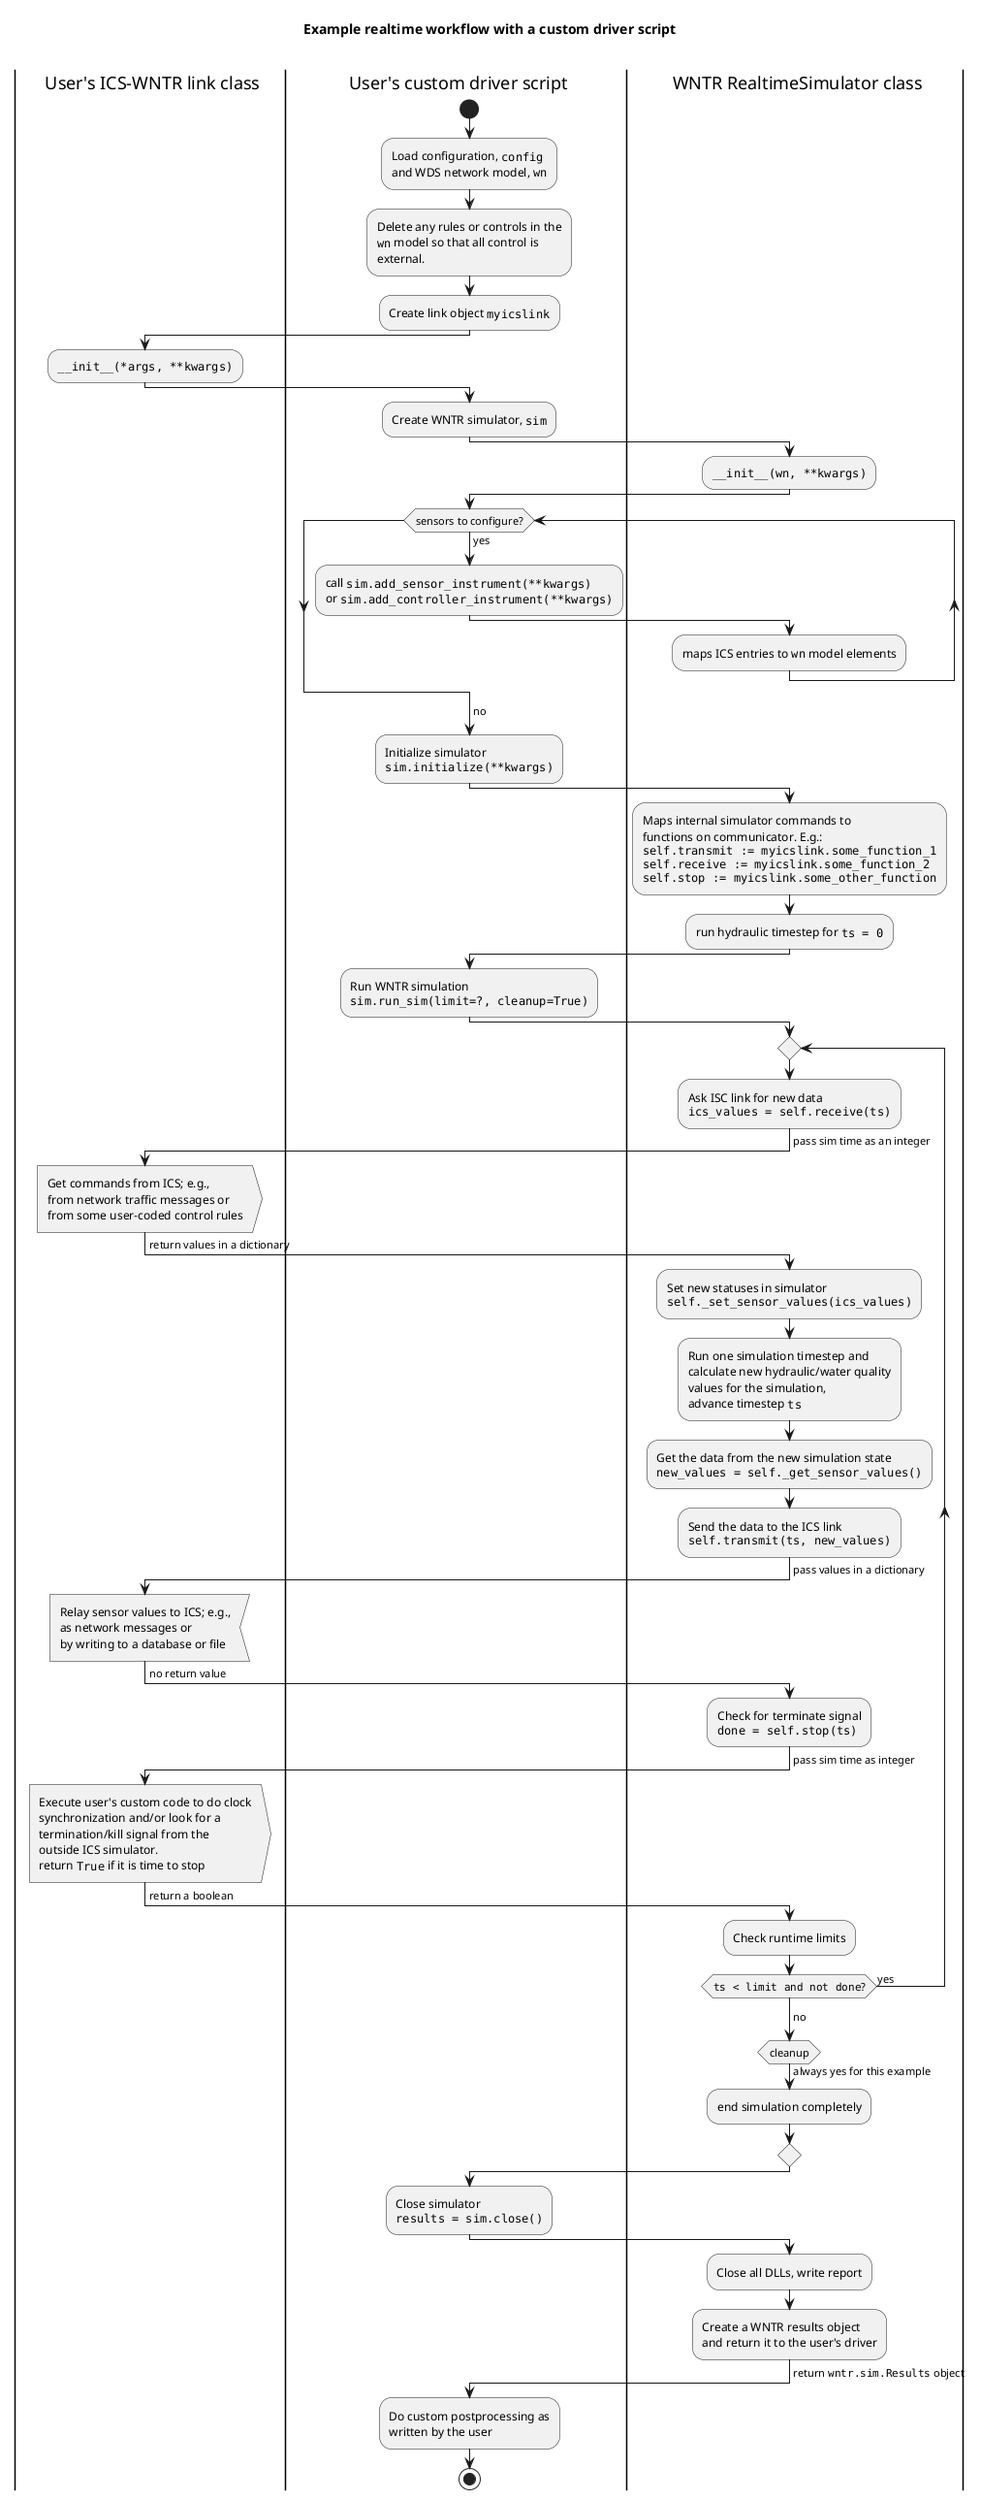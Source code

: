 @startuml
title 
Example realtime workflow with a custom driver script

end title
|c| User's ICS-WNTR link class
|d| User's custom driver script
|w| WNTR RealtimeSimulator class
|d|
start
:Load configuration, ""config""
and WDS network model, ""wn"";
:Delete any rules or controls in the 
""wn"" model so that all control is 
external.;
:Create link object ""myicslink"";
|c|
:<code>
__init__(*args, **kwargs)
</code>;
|d|
:Create WNTR simulator, ""sim"";
|w|
:<code>
__init__(wn, **kwargs)
</code>;
|d|
while (sensors to configure?) is (yes)
:call ""sim.add_sensor_instrument(**kwargs)""
or ""sim.add_controller_instrument(**kwargs)"";
|w|
:maps ICS entries to ""wn"" model elements;
endwhile
->no;
|d|
:Initialize simulator
""sim.initialize(**kwargs)"";
|w| 
:Maps internal simulator commands to 
functions on communicator. E.g.:
<code>
self.transmit := myicslink.some_function_1
self.receive := myicslink.some_function_2
self.stop := myicslink.some_other_function
</code>;
:run hydraulic timestep for ""ts = 0"";
|d|
:Run WNTR simulation
""sim.run_sim(limit=?, cleanup=True)"";
|w|
repeat 
:Ask ISC link for new data
""ics_values = self.receive(ts)"";
-> pass sim time as an integer;
|c|
:Get commands from ICS; e.g.,
from network traffic messages or
from some user-coded control rules>
-> return values in a dictionary;
|w|
:Set new statuses in simulator
""self._set_sensor_values(ics_values)"";
:Run one simulation timestep and
calculate new hydraulic/water quality
values for the simulation, 
advance timestep ""ts"";
:Get the data from the new simulation state 
""new_values = self._get_sensor_values()"";
:Send the data to the ICS link
""self.transmit(ts, new_values)"";
-> pass values in a dictionary;
|c|
:Relay sensor values to ICS; e.g.,
as network messages or
by writing to a database or file<
-> no return value;
|w|
:Check for terminate signal
""done = self.stop(ts)"";
-> pass sim time as integer;
|c|
:Execute user's custom code to do clock 
synchronization and/or look for a 
termination/kill signal from the 
outside ICS simulator.
return ""True"" if it is time to stop>
-> return a boolean;
|w|
:Check runtime limits;
repeat while (""ts < limit and not done""?) is (yes)
->no;
if (cleanup) is (always yes for this example) then
:end simulation completely;
else 
-[hidden]->
endif
|d|
:Close simulator
""results = sim.close()"";
|w|
:Close all DLLs, write report;
:Create a WNTR results object
and return it to the user's driver;
-> return ""wntr.sim.Results"" object;
|d|
:Do custom postprocessing as 
written by the user;
stop

@enduml
